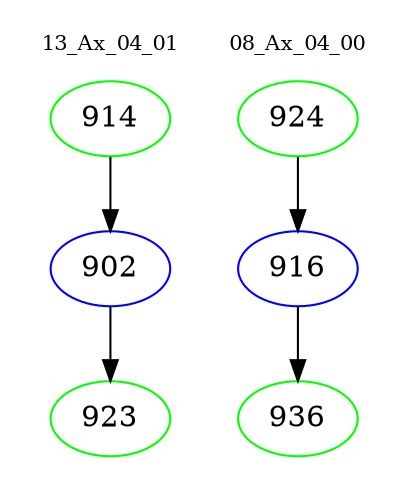 digraph{
subgraph cluster_0 {
color = white
label = "13_Ax_04_01";
fontsize=10;
T0_914 [label="914", color="green"]
T0_914 -> T0_902 [color="black"]
T0_902 [label="902", color="blue"]
T0_902 -> T0_923 [color="black"]
T0_923 [label="923", color="green"]
}
subgraph cluster_1 {
color = white
label = "08_Ax_04_00";
fontsize=10;
T1_924 [label="924", color="green"]
T1_924 -> T1_916 [color="black"]
T1_916 [label="916", color="blue"]
T1_916 -> T1_936 [color="black"]
T1_936 [label="936", color="green"]
}
}
